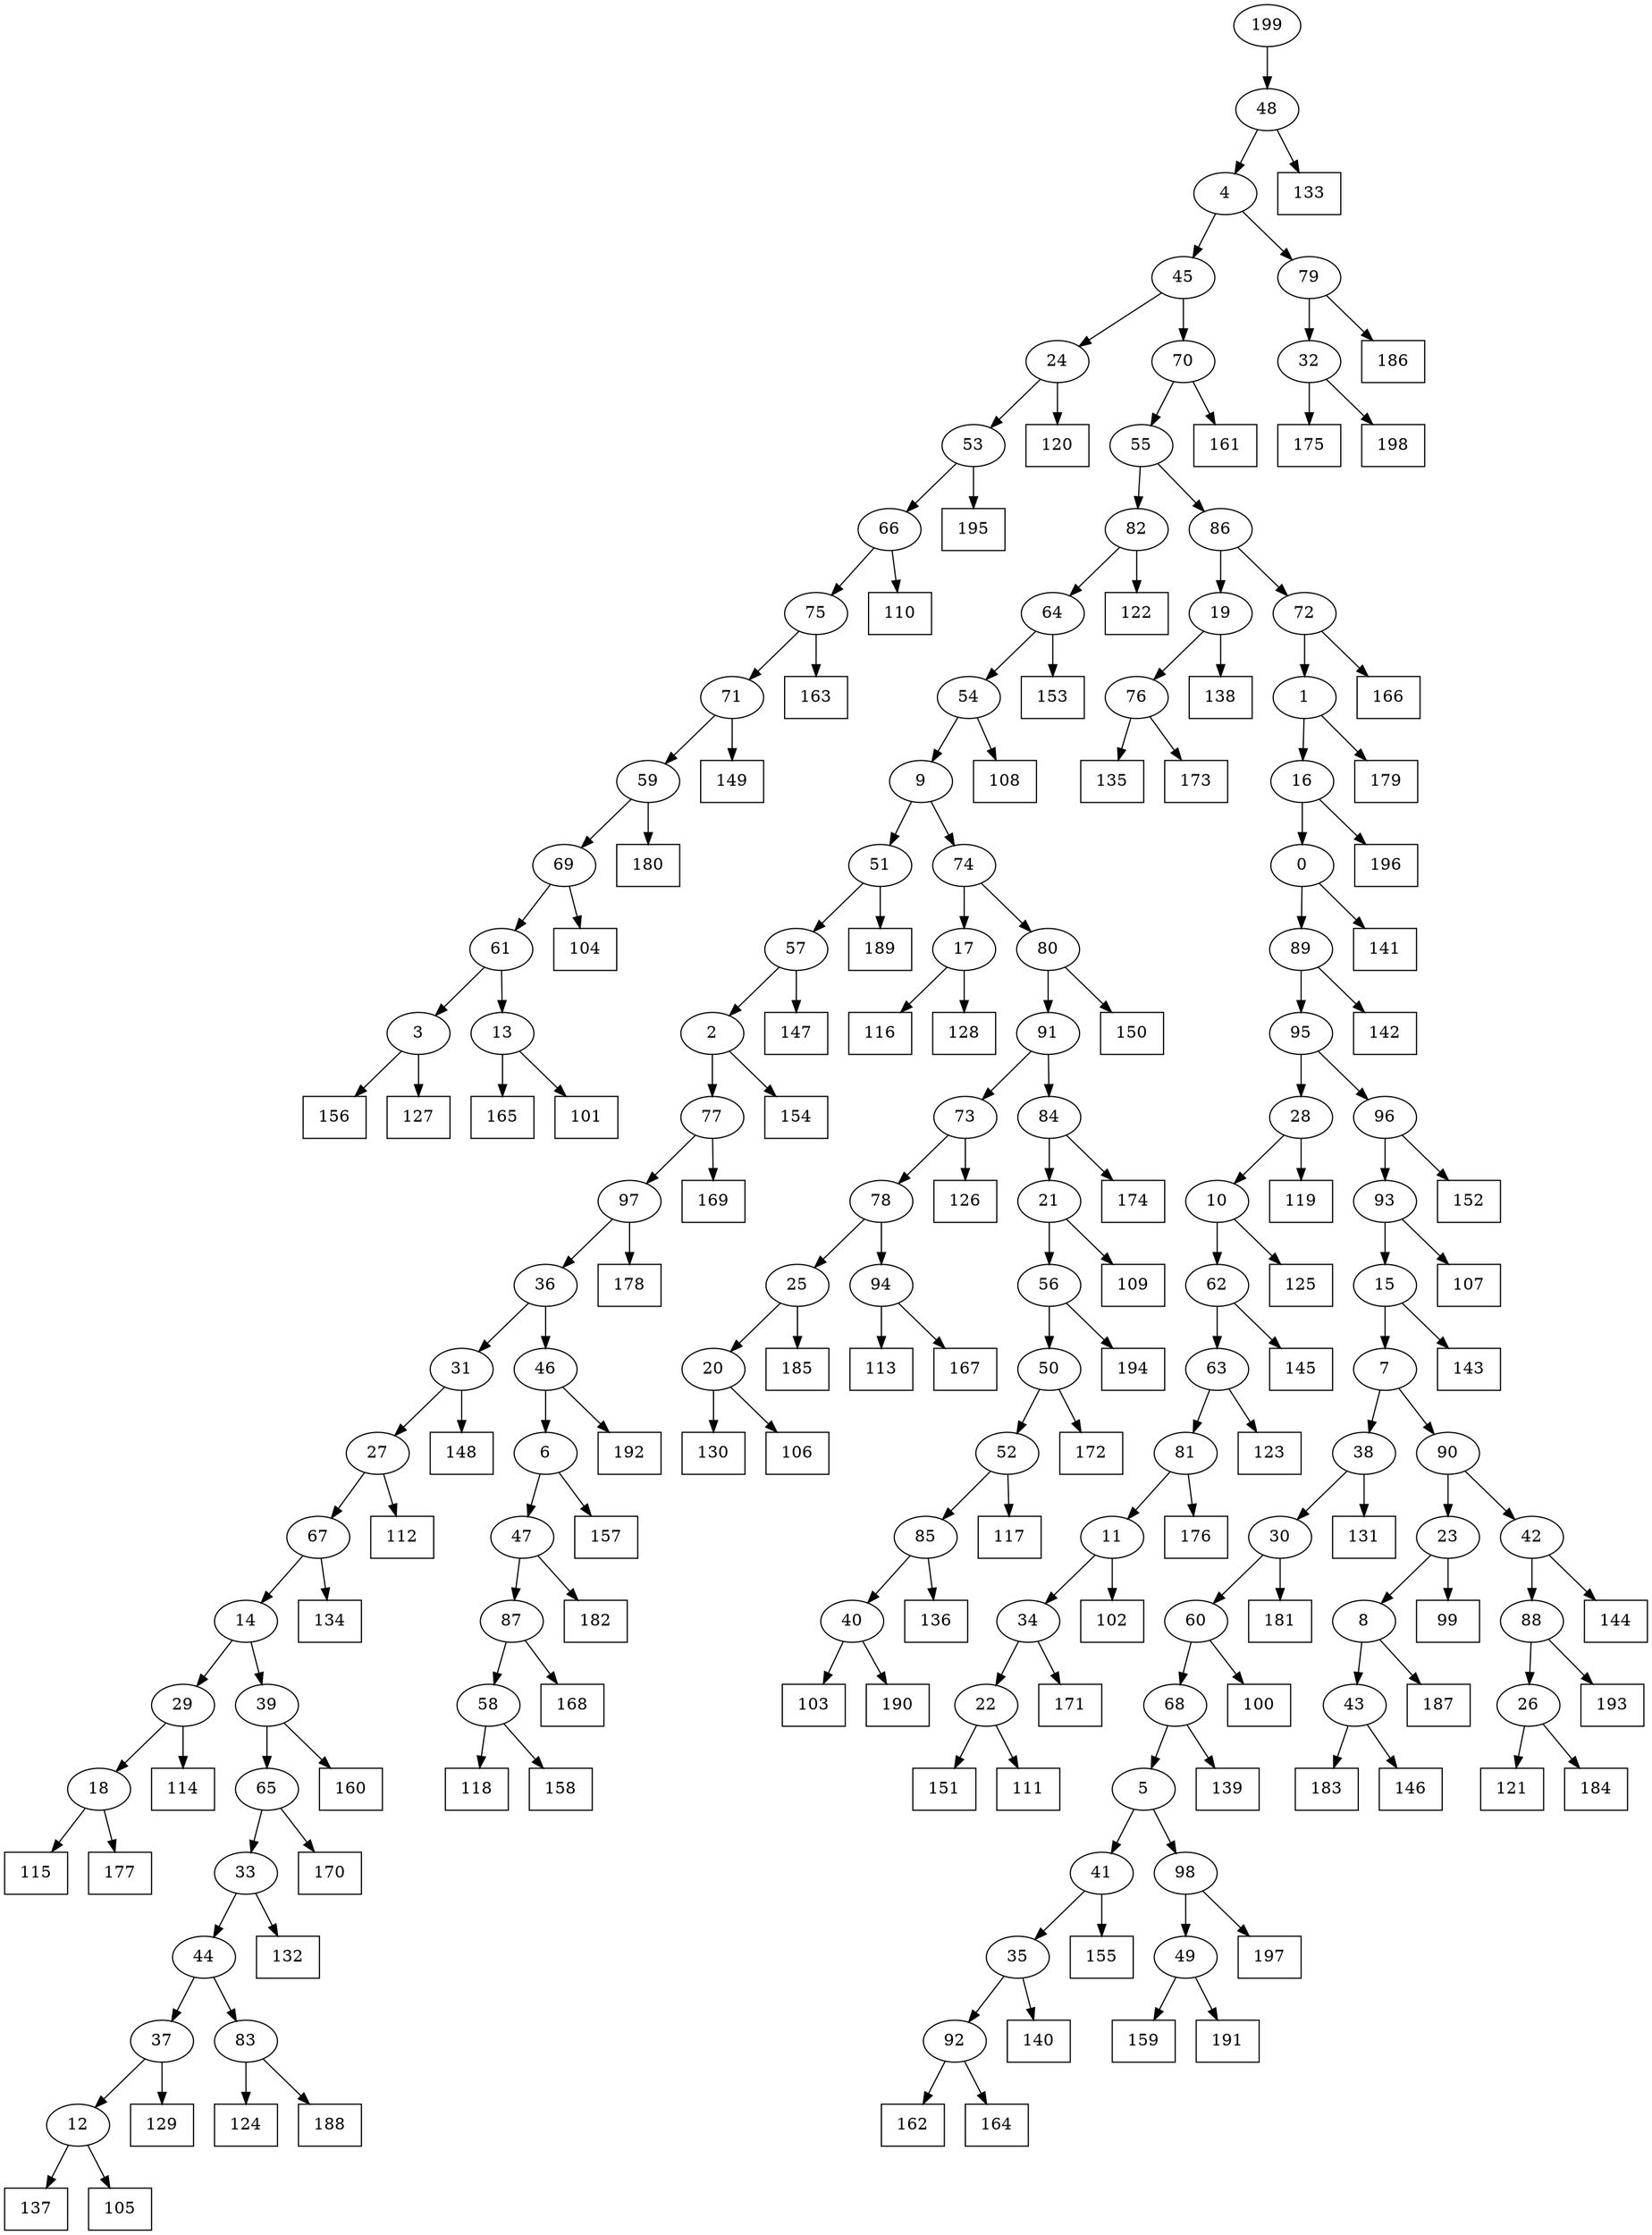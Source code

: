 digraph G {
0[label="0"];
1[label="1"];
2[label="2"];
3[label="3"];
4[label="4"];
5[label="5"];
6[label="6"];
7[label="7"];
8[label="8"];
9[label="9"];
10[label="10"];
11[label="11"];
12[label="12"];
13[label="13"];
14[label="14"];
15[label="15"];
16[label="16"];
17[label="17"];
18[label="18"];
19[label="19"];
20[label="20"];
21[label="21"];
22[label="22"];
23[label="23"];
24[label="24"];
25[label="25"];
26[label="26"];
27[label="27"];
28[label="28"];
29[label="29"];
30[label="30"];
31[label="31"];
32[label="32"];
33[label="33"];
34[label="34"];
35[label="35"];
36[label="36"];
37[label="37"];
38[label="38"];
39[label="39"];
40[label="40"];
41[label="41"];
42[label="42"];
43[label="43"];
44[label="44"];
45[label="45"];
46[label="46"];
47[label="47"];
48[label="48"];
49[label="49"];
50[label="50"];
51[label="51"];
52[label="52"];
53[label="53"];
54[label="54"];
55[label="55"];
56[label="56"];
57[label="57"];
58[label="58"];
59[label="59"];
60[label="60"];
61[label="61"];
62[label="62"];
63[label="63"];
64[label="64"];
65[label="65"];
66[label="66"];
67[label="67"];
68[label="68"];
69[label="69"];
70[label="70"];
71[label="71"];
72[label="72"];
73[label="73"];
74[label="74"];
75[label="75"];
76[label="76"];
77[label="77"];
78[label="78"];
79[label="79"];
80[label="80"];
81[label="81"];
82[label="82"];
83[label="83"];
84[label="84"];
85[label="85"];
86[label="86"];
87[label="87"];
88[label="88"];
89[label="89"];
90[label="90"];
91[label="91"];
92[label="92"];
93[label="93"];
94[label="94"];
95[label="95"];
96[label="96"];
97[label="97"];
98[label="98"];
99[shape=box,label="178"];
100[shape=box,label="179"];
101[shape=box,label="150"];
102[shape=box,label="123"];
103[shape=box,label="163"];
104[shape=box,label="145"];
105[shape=box,label="168"];
106[shape=box,label="161"];
107[shape=box,label="196"];
108[shape=box,label="118"];
109[shape=box,label="132"];
110[shape=box,label="103"];
111[shape=box,label="125"];
112[shape=box,label="151"];
113[shape=box,label="99"];
114[shape=box,label="107"];
115[shape=box,label="121"];
116[shape=box,label="175"];
117[shape=box,label="109"];
118[shape=box,label="111"];
119[shape=box,label="165"];
120[shape=box,label="189"];
121[shape=box,label="100"];
122[shape=box,label="148"];
123[shape=box,label="134"];
124[shape=box,label="162"];
125[shape=box,label="159"];
126[shape=box,label="116"];
127[shape=box,label="156"];
128[shape=box,label="153"];
129[shape=box,label="124"];
130[shape=box,label="184"];
131[shape=box,label="195"];
132[shape=box,label="126"];
133[shape=box,label="137"];
134[shape=box,label="164"];
135[shape=box,label="149"];
136[shape=box,label="122"];
137[shape=box,label="185"];
138[shape=box,label="141"];
139[shape=box,label="186"];
140[shape=box,label="113"];
141[shape=box,label="136"];
142[shape=box,label="133"];
143[shape=box,label="160"];
144[shape=box,label="143"];
145[shape=box,label="190"];
146[shape=box,label="152"];
147[shape=box,label="154"];
148[shape=box,label="120"];
149[shape=box,label="138"];
150[shape=box,label="167"];
151[shape=box,label="139"];
152[shape=box,label="119"];
153[shape=box,label="147"];
154[shape=box,label="130"];
155[shape=box,label="166"];
156[shape=box,label="191"];
157[shape=box,label="157"];
158[shape=box,label="128"];
159[shape=box,label="193"];
160[shape=box,label="104"];
161[shape=box,label="169"];
162[shape=box,label="101"];
163[shape=box,label="188"];
164[shape=box,label="180"];
165[shape=box,label="105"];
166[shape=box,label="144"];
167[shape=box,label="187"];
168[shape=box,label="127"];
169[shape=box,label="117"];
170[shape=box,label="106"];
171[shape=box,label="115"];
172[shape=box,label="194"];
173[shape=box,label="102"];
174[shape=box,label="192"];
175[shape=box,label="181"];
176[shape=box,label="183"];
177[shape=box,label="108"];
178[shape=box,label="177"];
179[shape=box,label="112"];
180[shape=box,label="135"];
181[shape=box,label="110"];
182[shape=box,label="114"];
183[shape=box,label="131"];
184[shape=box,label="176"];
185[shape=box,label="197"];
186[shape=box,label="172"];
187[shape=box,label="158"];
188[shape=box,label="173"];
189[shape=box,label="146"];
190[shape=box,label="182"];
191[shape=box,label="155"];
192[shape=box,label="170"];
193[shape=box,label="171"];
194[shape=box,label="129"];
195[shape=box,label="198"];
196[shape=box,label="174"];
197[shape=box,label="140"];
198[shape=box,label="142"];
199[label="199"];
82->136 ;
97->99 ;
43->176 ;
70->106 ;
38->183 ;
34->193 ;
96->146 ;
59->164 ;
11->173 ;
19->76 ;
27->67 ;
24->148 ;
77->97 ;
63->81 ;
27->179 ;
51->120 ;
18->178 ;
73->78 ;
40->145 ;
83->163 ;
15->144 ;
76->188 ;
57->153 ;
58->108 ;
42->166 ;
90->42 ;
50->186 ;
76->180 ;
8->43 ;
23->113 ;
84->196 ;
1->100 ;
9->51 ;
6->157 ;
41->191 ;
17->158 ;
5->41 ;
58->187 ;
95->28 ;
31->27 ;
77->161 ;
74->80 ;
80->101 ;
26->115 ;
28->152 ;
64->128 ;
54->177 ;
14->39 ;
39->143 ;
63->102 ;
62->63 ;
45->24 ;
61->3 ;
3->127 ;
50->52 ;
69->61 ;
40->110 ;
60->68 ;
62->104 ;
17->126 ;
79->139 ;
81->184 ;
93->114 ;
53->66 ;
16->107 ;
61->13 ;
41->35 ;
35->197 ;
73->132 ;
98->185 ;
86->19 ;
2->77 ;
32->195 ;
43->189 ;
12->165 ;
55->86 ;
92->134 ;
85->141 ;
28->10 ;
10->111 ;
48->142 ;
81->11 ;
66->181 ;
68->151 ;
29->18 ;
18->171 ;
86->72 ;
33->109 ;
37->12 ;
12->133 ;
13->119 ;
52->85 ;
85->40 ;
52->169 ;
4->45 ;
97->36 ;
0->89 ;
89->198 ;
19->149 ;
95->96 ;
30->175 ;
65->192 ;
71->135 ;
72->1 ;
98->49 ;
49->156 ;
60->121 ;
46->6 ;
83->129 ;
59->69 ;
69->160 ;
70->55 ;
42->88 ;
88->159 ;
56->172 ;
4->79 ;
36->31 ;
31->122 ;
199->48 ;
48->4 ;
72->155 ;
78->94 ;
94->150 ;
75->71 ;
71->59 ;
51->57 ;
96->93 ;
93->15 ;
11->34 ;
35->92 ;
92->124 ;
15->7 ;
78->25 ;
10->62 ;
14->29 ;
29->182 ;
54->9 ;
8->167 ;
49->125 ;
34->22 ;
22->118 ;
55->82 ;
88->26 ;
26->130 ;
87->105 ;
66->75 ;
75->103 ;
80->91 ;
91->73 ;
5->98 ;
33->44 ;
44->83 ;
67->123 ;
44->37 ;
37->194 ;
13->162 ;
21->117 ;
25->137 ;
91->84 ;
84->21 ;
0->138 ;
36->46 ;
46->174 ;
7->38 ;
25->20 ;
20->170 ;
67->14 ;
79->32 ;
32->116 ;
22->112 ;
38->30 ;
30->60 ;
3->168 ;
9->74 ;
74->17 ;
45->70 ;
39->65 ;
65->33 ;
7->90 ;
82->64 ;
64->54 ;
89->95 ;
6->47 ;
47->190 ;
68->5 ;
21->56 ;
56->50 ;
90->23 ;
24->53 ;
53->131 ;
1->16 ;
16->0 ;
23->8 ;
20->154 ;
47->87 ;
87->58 ;
94->140 ;
57->2 ;
2->147 ;
}
